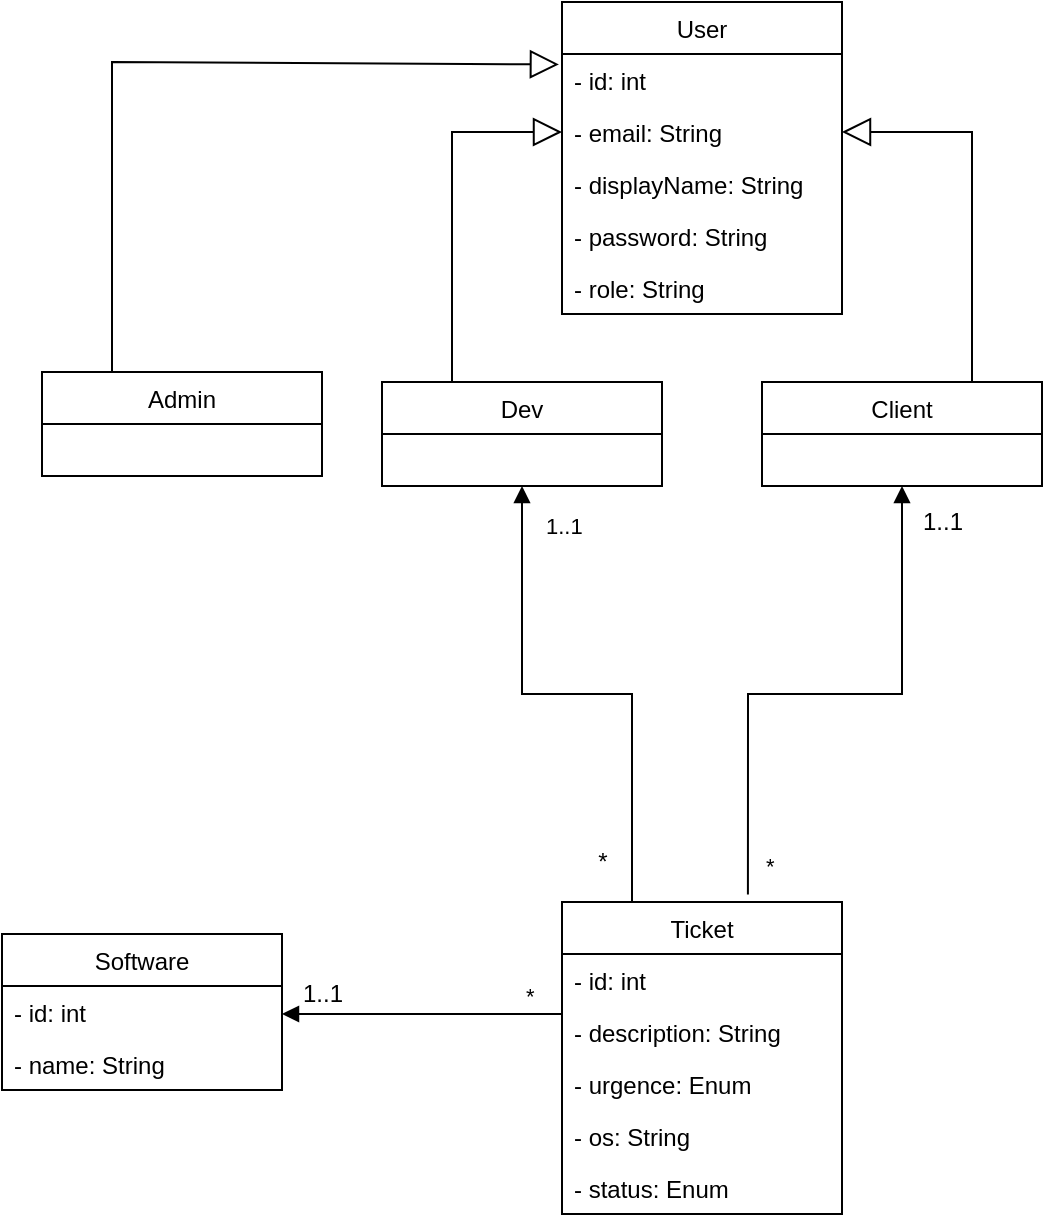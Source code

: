 <mxfile version="17.4.2" type="device"><diagram id="C5RBs43oDa-KdzZeNtuy" name="Page-1"><mxGraphModel dx="1038" dy="664" grid="1" gridSize="10" guides="1" tooltips="1" connect="1" arrows="1" fold="1" page="1" pageScale="1" pageWidth="827" pageHeight="1169" math="0" shadow="0"><root><mxCell id="WIyWlLk6GJQsqaUBKTNV-0"/><mxCell id="WIyWlLk6GJQsqaUBKTNV-1" parent="WIyWlLk6GJQsqaUBKTNV-0"/><mxCell id="MLS7Gmq-nawsjLPNynoe-0" value="User" style="swimlane;fontStyle=0;childLayout=stackLayout;horizontal=1;startSize=26;fillColor=none;horizontalStack=0;resizeParent=1;resizeParentMax=0;resizeLast=0;collapsible=1;marginBottom=0;" parent="WIyWlLk6GJQsqaUBKTNV-1" vertex="1"><mxGeometry x="390" y="100" width="140" height="156" as="geometry"/></mxCell><mxCell id="MLS7Gmq-nawsjLPNynoe-1" value="- id: int" style="text;strokeColor=none;fillColor=none;align=left;verticalAlign=top;spacingLeft=4;spacingRight=4;overflow=hidden;rotatable=0;points=[[0,0.5],[1,0.5]];portConstraint=eastwest;" parent="MLS7Gmq-nawsjLPNynoe-0" vertex="1"><mxGeometry y="26" width="140" height="26" as="geometry"/></mxCell><mxCell id="MLS7Gmq-nawsjLPNynoe-2" value="- email: String" style="text;strokeColor=none;fillColor=none;align=left;verticalAlign=top;spacingLeft=4;spacingRight=4;overflow=hidden;rotatable=0;points=[[0,0.5],[1,0.5]];portConstraint=eastwest;" parent="MLS7Gmq-nawsjLPNynoe-0" vertex="1"><mxGeometry y="52" width="140" height="26" as="geometry"/></mxCell><mxCell id="MLS7Gmq-nawsjLPNynoe-3" value="- displayName: String " style="text;strokeColor=none;fillColor=none;align=left;verticalAlign=top;spacingLeft=4;spacingRight=4;overflow=hidden;rotatable=0;points=[[0,0.5],[1,0.5]];portConstraint=eastwest;" parent="MLS7Gmq-nawsjLPNynoe-0" vertex="1"><mxGeometry y="78" width="140" height="26" as="geometry"/></mxCell><mxCell id="MLS7Gmq-nawsjLPNynoe-4" value="- password: String" style="text;strokeColor=none;fillColor=none;align=left;verticalAlign=top;spacingLeft=4;spacingRight=4;overflow=hidden;rotatable=0;points=[[0,0.5],[1,0.5]];portConstraint=eastwest;" parent="MLS7Gmq-nawsjLPNynoe-0" vertex="1"><mxGeometry y="104" width="140" height="26" as="geometry"/></mxCell><mxCell id="MLS7Gmq-nawsjLPNynoe-5" value="- role: String" style="text;strokeColor=none;fillColor=none;align=left;verticalAlign=top;spacingLeft=4;spacingRight=4;overflow=hidden;rotatable=0;points=[[0,0.5],[1,0.5]];portConstraint=eastwest;" parent="MLS7Gmq-nawsjLPNynoe-0" vertex="1"><mxGeometry y="130" width="140" height="26" as="geometry"/></mxCell><mxCell id="MLS7Gmq-nawsjLPNynoe-6" value="Software" style="swimlane;fontStyle=0;childLayout=stackLayout;horizontal=1;startSize=26;fillColor=none;horizontalStack=0;resizeParent=1;resizeParentMax=0;resizeLast=0;collapsible=1;marginBottom=0;" parent="WIyWlLk6GJQsqaUBKTNV-1" vertex="1"><mxGeometry x="110" y="566" width="140" height="78" as="geometry"/></mxCell><mxCell id="MLS7Gmq-nawsjLPNynoe-7" value="- id: int" style="text;strokeColor=none;fillColor=none;align=left;verticalAlign=top;spacingLeft=4;spacingRight=4;overflow=hidden;rotatable=0;points=[[0,0.5],[1,0.5]];portConstraint=eastwest;" parent="MLS7Gmq-nawsjLPNynoe-6" vertex="1"><mxGeometry y="26" width="140" height="26" as="geometry"/></mxCell><mxCell id="MLS7Gmq-nawsjLPNynoe-8" value="- name: String" style="text;strokeColor=none;fillColor=none;align=left;verticalAlign=top;spacingLeft=4;spacingRight=4;overflow=hidden;rotatable=0;points=[[0,0.5],[1,0.5]];portConstraint=eastwest;" parent="MLS7Gmq-nawsjLPNynoe-6" vertex="1"><mxGeometry y="52" width="140" height="26" as="geometry"/></mxCell><mxCell id="MLS7Gmq-nawsjLPNynoe-12" value="Ticket" style="swimlane;fontStyle=0;childLayout=stackLayout;horizontal=1;startSize=26;fillColor=none;horizontalStack=0;resizeParent=1;resizeParentMax=0;resizeLast=0;collapsible=1;marginBottom=0;" parent="WIyWlLk6GJQsqaUBKTNV-1" vertex="1"><mxGeometry x="390" y="550" width="140" height="156" as="geometry"/></mxCell><mxCell id="MLS7Gmq-nawsjLPNynoe-13" value="- id: int" style="text;strokeColor=none;fillColor=none;align=left;verticalAlign=top;spacingLeft=4;spacingRight=4;overflow=hidden;rotatable=0;points=[[0,0.5],[1,0.5]];portConstraint=eastwest;" parent="MLS7Gmq-nawsjLPNynoe-12" vertex="1"><mxGeometry y="26" width="140" height="26" as="geometry"/></mxCell><mxCell id="MLS7Gmq-nawsjLPNynoe-14" value="- description: String" style="text;strokeColor=none;fillColor=none;align=left;verticalAlign=top;spacingLeft=4;spacingRight=4;overflow=hidden;rotatable=0;points=[[0,0.5],[1,0.5]];portConstraint=eastwest;" parent="MLS7Gmq-nawsjLPNynoe-12" vertex="1"><mxGeometry y="52" width="140" height="26" as="geometry"/></mxCell><mxCell id="MLS7Gmq-nawsjLPNynoe-15" value="- urgence: Enum" style="text;strokeColor=none;fillColor=none;align=left;verticalAlign=top;spacingLeft=4;spacingRight=4;overflow=hidden;rotatable=0;points=[[0,0.5],[1,0.5]];portConstraint=eastwest;" parent="MLS7Gmq-nawsjLPNynoe-12" vertex="1"><mxGeometry y="78" width="140" height="26" as="geometry"/></mxCell><mxCell id="MLS7Gmq-nawsjLPNynoe-16" value="- os: String" style="text;strokeColor=none;fillColor=none;align=left;verticalAlign=top;spacingLeft=4;spacingRight=4;overflow=hidden;rotatable=0;points=[[0,0.5],[1,0.5]];portConstraint=eastwest;" parent="MLS7Gmq-nawsjLPNynoe-12" vertex="1"><mxGeometry y="104" width="140" height="26" as="geometry"/></mxCell><mxCell id="MLS7Gmq-nawsjLPNynoe-23" value="- status: Enum" style="text;strokeColor=none;fillColor=none;align=left;verticalAlign=top;spacingLeft=4;spacingRight=4;overflow=hidden;rotatable=0;points=[[0,0.5],[1,0.5]];portConstraint=eastwest;" parent="MLS7Gmq-nawsjLPNynoe-12" vertex="1"><mxGeometry y="130" width="140" height="26" as="geometry"/></mxCell><mxCell id="MLS7Gmq-nawsjLPNynoe-20" value="" style="endArrow=block;endFill=1;html=1;edgeStyle=orthogonalEdgeStyle;align=left;verticalAlign=top;rounded=0;" parent="WIyWlLk6GJQsqaUBKTNV-1" edge="1"><mxGeometry x="-1" y="-15" relative="1" as="geometry"><mxPoint x="390" y="615" as="sourcePoint"/><mxPoint x="250" y="606" as="targetPoint"/><Array as="points"><mxPoint x="390" y="606"/><mxPoint x="320" y="606"/></Array><mxPoint x="-5" y="11" as="offset"/></mxGeometry></mxCell><mxCell id="MLS7Gmq-nawsjLPNynoe-21" value="*" style="edgeLabel;resizable=0;html=1;align=left;verticalAlign=bottom;" parent="MLS7Gmq-nawsjLPNynoe-20" connectable="0" vertex="1"><mxGeometry x="-1" relative="1" as="geometry"><mxPoint x="-20" y="-10" as="offset"/></mxGeometry></mxCell><mxCell id="MLS7Gmq-nawsjLPNynoe-22" value="1..1" style="text;html=1;align=center;verticalAlign=middle;resizable=0;points=[];autosize=1;strokeColor=none;fillColor=none;" parent="WIyWlLk6GJQsqaUBKTNV-1" vertex="1"><mxGeometry x="255" y="586" width="30" height="20" as="geometry"/></mxCell><mxCell id="MLS7Gmq-nawsjLPNynoe-24" value="Dev" style="swimlane;fontStyle=0;childLayout=stackLayout;horizontal=1;startSize=26;fillColor=none;horizontalStack=0;resizeParent=1;resizeParentMax=0;resizeLast=0;collapsible=1;marginBottom=0;" parent="WIyWlLk6GJQsqaUBKTNV-1" vertex="1"><mxGeometry x="300" y="290" width="140" height="52" as="geometry"/></mxCell><mxCell id="MLS7Gmq-nawsjLPNynoe-30" value="Client" style="swimlane;fontStyle=0;childLayout=stackLayout;horizontal=1;startSize=26;fillColor=none;horizontalStack=0;resizeParent=1;resizeParentMax=0;resizeLast=0;collapsible=1;marginBottom=0;" parent="WIyWlLk6GJQsqaUBKTNV-1" vertex="1"><mxGeometry x="490" y="290" width="140" height="52" as="geometry"/></mxCell><mxCell id="JjCq6_Eg_qKLHzXm4KKC-0" value="" style="endArrow=block;endFill=0;endSize=12;html=1;rounded=0;entryX=0;entryY=0.5;entryDx=0;entryDy=0;exitX=0.25;exitY=0;exitDx=0;exitDy=0;" parent="WIyWlLk6GJQsqaUBKTNV-1" source="MLS7Gmq-nawsjLPNynoe-24" target="MLS7Gmq-nawsjLPNynoe-2" edge="1"><mxGeometry width="160" relative="1" as="geometry"><mxPoint x="210" y="160" as="sourcePoint"/><mxPoint x="370" y="160" as="targetPoint"/><Array as="points"><mxPoint x="335" y="165"/></Array></mxGeometry></mxCell><mxCell id="JjCq6_Eg_qKLHzXm4KKC-2" value="" style="endArrow=block;endFill=0;endSize=12;html=1;rounded=0;entryX=1;entryY=0.5;entryDx=0;entryDy=0;exitX=0.75;exitY=0;exitDx=0;exitDy=0;" parent="WIyWlLk6GJQsqaUBKTNV-1" source="MLS7Gmq-nawsjLPNynoe-30" target="MLS7Gmq-nawsjLPNynoe-2" edge="1"><mxGeometry width="160" relative="1" as="geometry"><mxPoint x="575" y="280" as="sourcePoint"/><mxPoint x="630" y="160" as="targetPoint"/><Array as="points"><mxPoint x="595" y="165"/></Array></mxGeometry></mxCell><mxCell id="JjCq6_Eg_qKLHzXm4KKC-3" value="" style="endArrow=block;endFill=1;html=1;edgeStyle=orthogonalEdgeStyle;align=left;verticalAlign=top;rounded=0;entryX=0.5;entryY=1;entryDx=0;entryDy=0;exitX=0.25;exitY=0;exitDx=0;exitDy=0;" parent="WIyWlLk6GJQsqaUBKTNV-1" source="MLS7Gmq-nawsjLPNynoe-12" target="MLS7Gmq-nawsjLPNynoe-24" edge="1"><mxGeometry x="-1" relative="1" as="geometry"><mxPoint x="370" y="360" as="sourcePoint"/><mxPoint x="210" y="360" as="targetPoint"/></mxGeometry></mxCell><mxCell id="JjCq6_Eg_qKLHzXm4KKC-4" value="1..1" style="edgeLabel;resizable=0;html=1;align=left;verticalAlign=bottom;" parent="JjCq6_Eg_qKLHzXm4KKC-3" connectable="0" vertex="1"><mxGeometry x="-1" relative="1" as="geometry"><mxPoint x="-45" y="-180" as="offset"/></mxGeometry></mxCell><mxCell id="JjCq6_Eg_qKLHzXm4KKC-5" value="" style="endArrow=block;endFill=1;html=1;edgeStyle=orthogonalEdgeStyle;align=left;verticalAlign=top;rounded=0;exitX=0.664;exitY=-0.024;exitDx=0;exitDy=0;exitPerimeter=0;entryX=0.5;entryY=1;entryDx=0;entryDy=0;" parent="WIyWlLk6GJQsqaUBKTNV-1" source="MLS7Gmq-nawsjLPNynoe-12" target="MLS7Gmq-nawsjLPNynoe-30" edge="1"><mxGeometry x="-1" relative="1" as="geometry"><mxPoint x="490" y="460" as="sourcePoint"/><mxPoint x="650" y="460" as="targetPoint"/></mxGeometry></mxCell><mxCell id="JjCq6_Eg_qKLHzXm4KKC-6" value="*" style="edgeLabel;resizable=0;html=1;align=left;verticalAlign=bottom;" parent="JjCq6_Eg_qKLHzXm4KKC-5" connectable="0" vertex="1"><mxGeometry x="-1" relative="1" as="geometry"><mxPoint x="7" y="-6" as="offset"/></mxGeometry></mxCell><mxCell id="JjCq6_Eg_qKLHzXm4KKC-8" value="*" style="text;html=1;align=center;verticalAlign=middle;resizable=0;points=[];autosize=1;strokeColor=none;fillColor=none;" parent="WIyWlLk6GJQsqaUBKTNV-1" vertex="1"><mxGeometry x="400" y="520" width="20" height="20" as="geometry"/></mxCell><mxCell id="JjCq6_Eg_qKLHzXm4KKC-9" value="1..1" style="text;html=1;align=center;verticalAlign=middle;resizable=0;points=[];autosize=1;strokeColor=none;fillColor=none;" parent="WIyWlLk6GJQsqaUBKTNV-1" vertex="1"><mxGeometry x="565" y="350" width="30" height="20" as="geometry"/></mxCell><mxCell id="qFCcb0TD9IXZNAXMBJDF-0" value="Admin" style="swimlane;fontStyle=0;childLayout=stackLayout;horizontal=1;startSize=26;fillColor=none;horizontalStack=0;resizeParent=1;resizeParentMax=0;resizeLast=0;collapsible=1;marginBottom=0;" vertex="1" parent="WIyWlLk6GJQsqaUBKTNV-1"><mxGeometry x="130" y="285" width="140" height="52" as="geometry"/></mxCell><mxCell id="qFCcb0TD9IXZNAXMBJDF-1" value="" style="endArrow=block;endFill=0;endSize=12;html=1;rounded=0;entryX=-0.011;entryY=0.2;entryDx=0;entryDy=0;exitX=0.25;exitY=0;exitDx=0;exitDy=0;entryPerimeter=0;" edge="1" parent="WIyWlLk6GJQsqaUBKTNV-1" source="qFCcb0TD9IXZNAXMBJDF-0" target="MLS7Gmq-nawsjLPNynoe-1"><mxGeometry width="160" relative="1" as="geometry"><mxPoint x="40" y="155" as="sourcePoint"/><mxPoint x="220" y="160" as="targetPoint"/><Array as="points"><mxPoint x="165" y="130"/></Array></mxGeometry></mxCell></root></mxGraphModel></diagram></mxfile>
